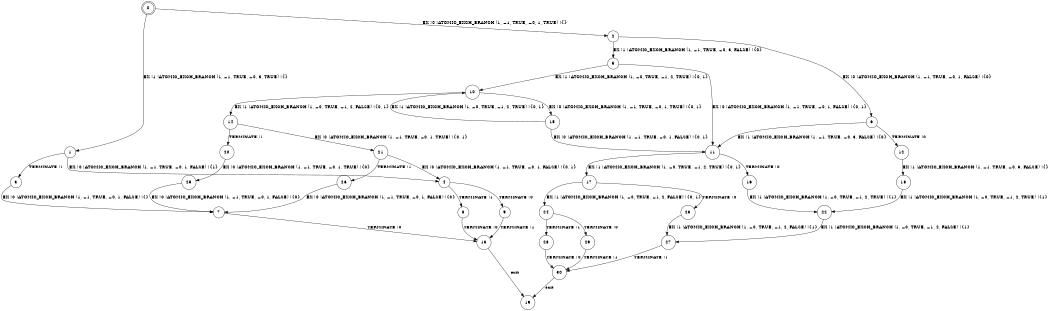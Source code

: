 digraph BCG {
size = "7, 10.5";
center = TRUE;
node [shape = circle];
0 [peripheries = 2];
0 -> 1 [label = "EX !1 !ATOMIC_EXCH_BRANCH (1, +1, TRUE, +0, 3, TRUE) !{}"];
0 -> 2 [label = "EX !0 !ATOMIC_EXCH_BRANCH (1, +1, TRUE, +0, 1, TRUE) !{}"];
1 -> 3 [label = "TERMINATE !1"];
1 -> 4 [label = "EX !0 !ATOMIC_EXCH_BRANCH (1, +1, TRUE, +0, 1, FALSE) !{1}"];
2 -> 5 [label = "EX !1 !ATOMIC_EXCH_BRANCH (1, +1, TRUE, +0, 3, FALSE) !{0}"];
2 -> 6 [label = "EX !0 !ATOMIC_EXCH_BRANCH (1, +1, TRUE, +0, 1, FALSE) !{0}"];
3 -> 7 [label = "EX !0 !ATOMIC_EXCH_BRANCH (1, +1, TRUE, +0, 1, FALSE) !{}"];
4 -> 8 [label = "TERMINATE !1"];
4 -> 9 [label = "TERMINATE !0"];
5 -> 10 [label = "EX !1 !ATOMIC_EXCH_BRANCH (1, +0, TRUE, +1, 2, TRUE) !{0, 1}"];
5 -> 11 [label = "EX !0 !ATOMIC_EXCH_BRANCH (1, +1, TRUE, +0, 1, FALSE) !{0, 1}"];
6 -> 12 [label = "TERMINATE !0"];
6 -> 11 [label = "EX !1 !ATOMIC_EXCH_BRANCH (1, +1, TRUE, +0, 3, FALSE) !{0}"];
7 -> 13 [label = "TERMINATE !0"];
8 -> 13 [label = "TERMINATE !0"];
9 -> 13 [label = "TERMINATE !1"];
10 -> 14 [label = "EX !1 !ATOMIC_EXCH_BRANCH (1, +0, TRUE, +1, 2, FALSE) !{0, 1}"];
10 -> 15 [label = "EX !0 !ATOMIC_EXCH_BRANCH (1, +1, TRUE, +0, 1, TRUE) !{0, 1}"];
11 -> 16 [label = "TERMINATE !0"];
11 -> 17 [label = "EX !1 !ATOMIC_EXCH_BRANCH (1, +0, TRUE, +1, 2, TRUE) !{0, 1}"];
12 -> 18 [label = "EX !1 !ATOMIC_EXCH_BRANCH (1, +1, TRUE, +0, 3, FALSE) !{}"];
13 -> 19 [label = "exit"];
14 -> 20 [label = "TERMINATE !1"];
14 -> 21 [label = "EX !0 !ATOMIC_EXCH_BRANCH (1, +1, TRUE, +0, 1, TRUE) !{0, 1}"];
15 -> 10 [label = "EX !1 !ATOMIC_EXCH_BRANCH (1, +0, TRUE, +1, 2, TRUE) !{0, 1}"];
15 -> 11 [label = "EX !0 !ATOMIC_EXCH_BRANCH (1, +1, TRUE, +0, 1, FALSE) !{0, 1}"];
16 -> 22 [label = "EX !1 !ATOMIC_EXCH_BRANCH (1, +0, TRUE, +1, 2, TRUE) !{1}"];
17 -> 23 [label = "TERMINATE !0"];
17 -> 24 [label = "EX !1 !ATOMIC_EXCH_BRANCH (1, +0, TRUE, +1, 2, FALSE) !{0, 1}"];
18 -> 22 [label = "EX !1 !ATOMIC_EXCH_BRANCH (1, +0, TRUE, +1, 2, TRUE) !{1}"];
20 -> 25 [label = "EX !0 !ATOMIC_EXCH_BRANCH (1, +1, TRUE, +0, 1, TRUE) !{0}"];
21 -> 26 [label = "TERMINATE !1"];
21 -> 4 [label = "EX !0 !ATOMIC_EXCH_BRANCH (1, +1, TRUE, +0, 1, FALSE) !{0, 1}"];
22 -> 27 [label = "EX !1 !ATOMIC_EXCH_BRANCH (1, +0, TRUE, +1, 2, FALSE) !{1}"];
23 -> 27 [label = "EX !1 !ATOMIC_EXCH_BRANCH (1, +0, TRUE, +1, 2, FALSE) !{1}"];
24 -> 28 [label = "TERMINATE !1"];
24 -> 29 [label = "TERMINATE !0"];
25 -> 7 [label = "EX !0 !ATOMIC_EXCH_BRANCH (1, +1, TRUE, +0, 1, FALSE) !{0}"];
26 -> 7 [label = "EX !0 !ATOMIC_EXCH_BRANCH (1, +1, TRUE, +0, 1, FALSE) !{0}"];
27 -> 30 [label = "TERMINATE !1"];
28 -> 30 [label = "TERMINATE !0"];
29 -> 30 [label = "TERMINATE !1"];
30 -> 19 [label = "exit"];
}

